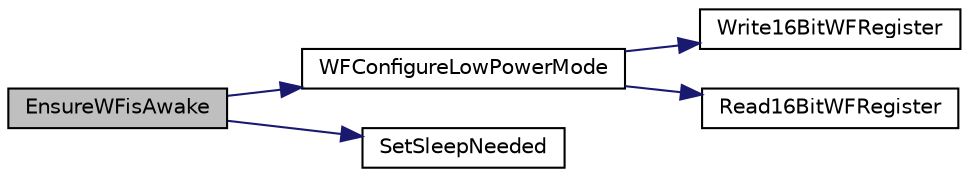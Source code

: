 digraph "EnsureWFisAwake"
{
  edge [fontname="Helvetica",fontsize="10",labelfontname="Helvetica",labelfontsize="10"];
  node [fontname="Helvetica",fontsize="10",shape=record];
  rankdir="LR";
  Node1 [label="EnsureWFisAwake",height=0.2,width=0.4,color="black", fillcolor="grey75", style="filled", fontcolor="black"];
  Node1 -> Node2 [color="midnightblue",fontsize="10",style="solid"];
  Node2 [label="WFConfigureLowPowerMode",height=0.2,width=0.4,color="black", fillcolor="white", style="filled",URL="$_w_f_power_save_8c.html#a02f5132f54243c47d24fc6aa0874cfd2"];
  Node2 -> Node3 [color="midnightblue",fontsize="10",style="solid"];
  Node3 [label="Write16BitWFRegister",height=0.2,width=0.4,color="black", fillcolor="white", style="filled",URL="$_w_f_driver_prv_8h.html#a914c1bea2233e373d5f6180b0be32b03"];
  Node2 -> Node4 [color="midnightblue",fontsize="10",style="solid"];
  Node4 [label="Read16BitWFRegister",height=0.2,width=0.4,color="black", fillcolor="white", style="filled",URL="$_w_f_driver_prv_8h.html#a0bf9eb8a56860f2fccbf68f53ca8eb46"];
  Node1 -> Node5 [color="midnightblue",fontsize="10",style="solid"];
  Node5 [label="SetSleepNeeded",height=0.2,width=0.4,color="black", fillcolor="white", style="filled",URL="$_w_f_power_save_8c.html#ae274787ad2e6795d64fbf7155c9f6dcf"];
}
